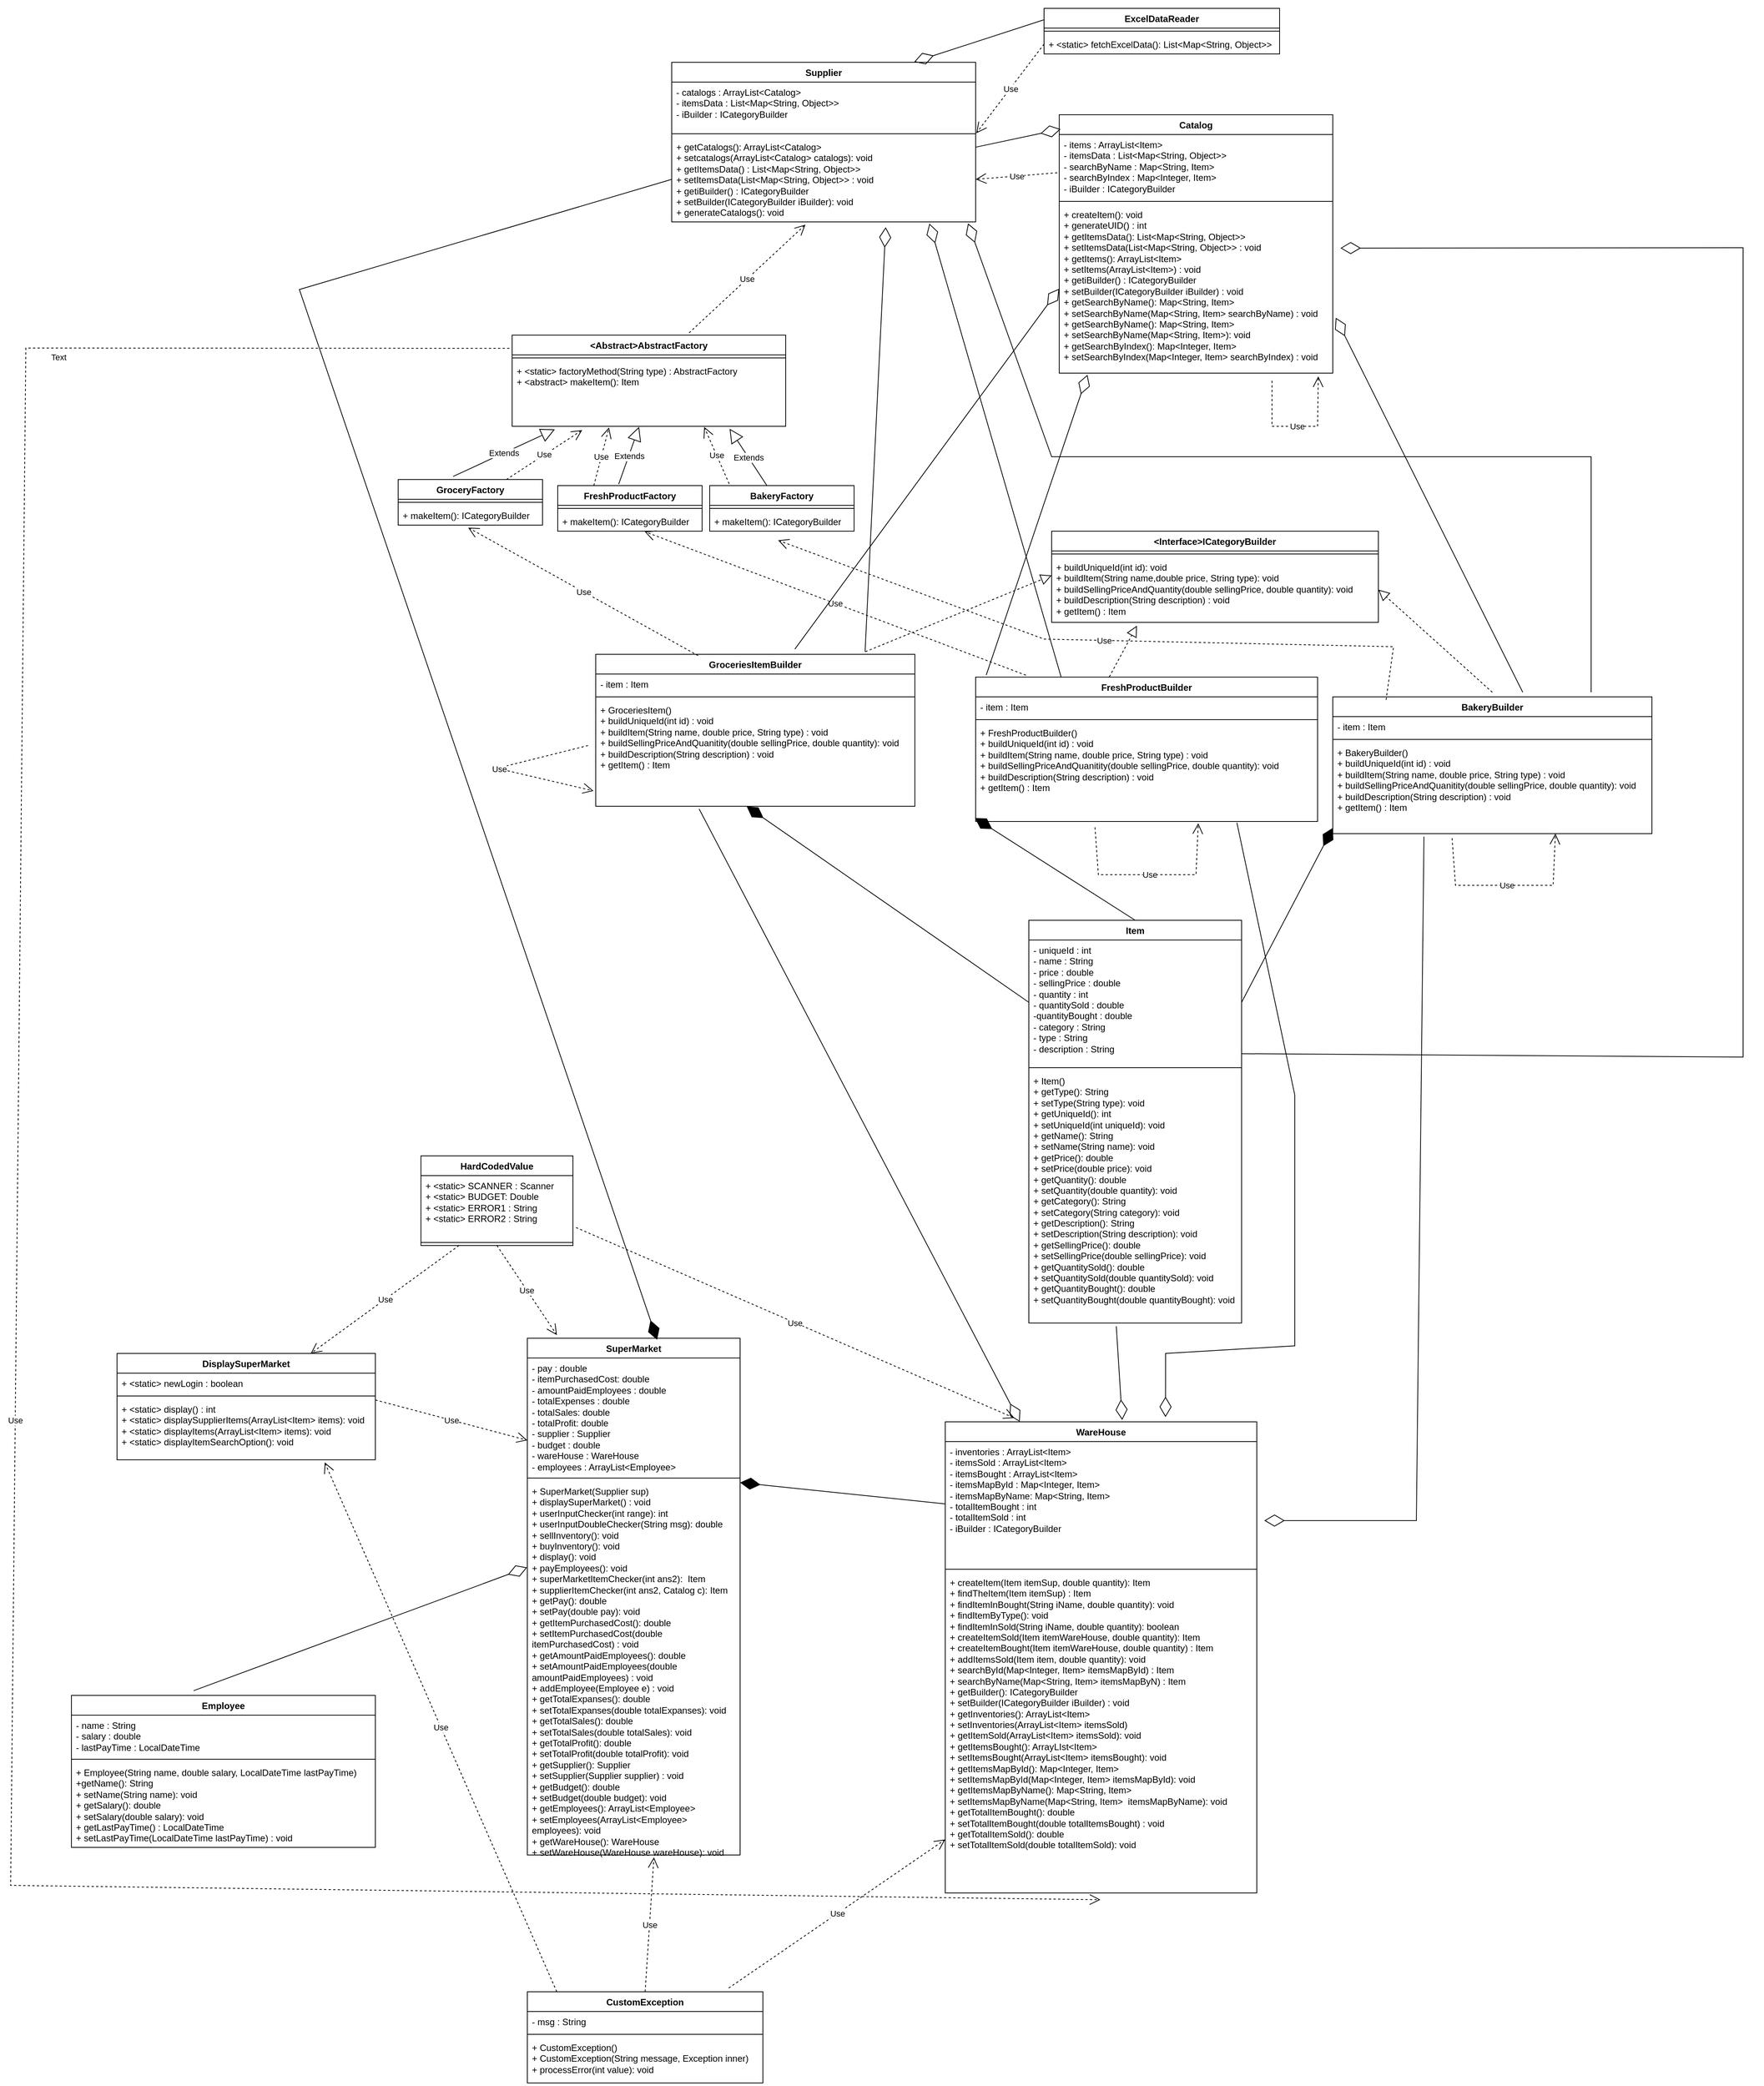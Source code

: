 <mxfile version="22.0.2" type="device">
  <diagram name="Page-1" id="-gRT8WgpqFWuWhDdHIi4">
    <mxGraphModel dx="3440" dy="2615" grid="1" gridSize="10" guides="1" tooltips="1" connect="1" arrows="1" fold="1" page="1" pageScale="1" pageWidth="850" pageHeight="1100" math="0" shadow="0">
      <root>
        <mxCell id="0" />
        <mxCell id="1" parent="0" />
        <mxCell id="uRmsWzJA4yEdJuGVgKY8-1" value="SuperMarket" style="swimlane;fontStyle=1;align=center;verticalAlign=top;childLayout=stackLayout;horizontal=1;startSize=26;horizontalStack=0;resizeParent=1;resizeParentMax=0;resizeLast=0;collapsible=1;marginBottom=0;whiteSpace=wrap;html=1;" parent="1" vertex="1">
          <mxGeometry x="-10" y="1480" width="280" height="680" as="geometry" />
        </mxCell>
        <mxCell id="uRmsWzJA4yEdJuGVgKY8-2" value="- pay : double&lt;br&gt;- itemPurchasedCost: double&lt;br&gt;- amountPaidEmployees : double&lt;br&gt;- totalExpenses : double&lt;br&gt;- totalSales: double&lt;br&gt;- totalProfit: double&lt;br&gt;- supplier : Supplier&lt;br&gt;- budget : double&lt;br&gt;- wareHouse : WareHouse&lt;br&gt;- employees : ArrayList&amp;lt;Employee&amp;gt;" style="text;strokeColor=none;fillColor=none;align=left;verticalAlign=top;spacingLeft=4;spacingRight=4;overflow=hidden;rotatable=0;points=[[0,0.5],[1,0.5]];portConstraint=eastwest;whiteSpace=wrap;html=1;" parent="uRmsWzJA4yEdJuGVgKY8-1" vertex="1">
          <mxGeometry y="26" width="280" height="154" as="geometry" />
        </mxCell>
        <mxCell id="uRmsWzJA4yEdJuGVgKY8-3" value="" style="line;strokeWidth=1;fillColor=none;align=left;verticalAlign=middle;spacingTop=-1;spacingLeft=3;spacingRight=3;rotatable=0;labelPosition=right;points=[];portConstraint=eastwest;strokeColor=inherit;" parent="uRmsWzJA4yEdJuGVgKY8-1" vertex="1">
          <mxGeometry y="180" width="280" height="8" as="geometry" />
        </mxCell>
        <mxCell id="uRmsWzJA4yEdJuGVgKY8-4" value="+ SuperMarket(Supplier sup)&amp;nbsp;&lt;br&gt;+ displaySuperMarket() : void&lt;br&gt;+ userInputChecker(int range): int&lt;br&gt;+ userInputDoubleChecker(String msg): double&lt;br&gt;+ sellInventory(): void&lt;br&gt;+ buyInventory(): void&lt;br&gt;+ display(): void&lt;br&gt;+ payEmployees(): void&lt;br&gt;+ superMarketItemChecker(int ans2):&amp;nbsp; Item&lt;br&gt;+ supplierItemChecker(int ans2, Catalog c): Item&lt;br&gt;+ getPay(): double&lt;br&gt;+ setPay(double pay): void&lt;br&gt;+ getItemPurchasedCost(): double&lt;br&gt;+ setItemPurchasedCost(double itemPurchasedCost) : void&lt;br&gt;+ getAmountPaidEmployees(): double&lt;br&gt;+ setAmountPaidEmployees(double amountPaidEmployees) : void&lt;br&gt;+ addEmployee(Employee e) : void&lt;br&gt;+ getTotalExpanses(): double&lt;br&gt;+ setTotalExpanses(double totalExpanses): void&lt;br&gt;+ getTotalSales(): double&lt;br&gt;+ setTotalSales(double totalSales): void&lt;br&gt;+ getTotalProfit(): double&lt;br&gt;+ setTotalProfit(double totalProfit): void&lt;br&gt;+ getSupplier(): Supplier&lt;br&gt;+ setSupplier(Supplier supplier) : void&lt;br&gt;+ getBudget(): double&lt;br&gt;+ setBudget(double budget): void&lt;br&gt;+ getEmployees(): ArrayList&amp;lt;Employee&amp;gt;&lt;br&gt;+ setEmployees(ArrayList&amp;lt;Employee&amp;gt; employees): void&lt;br&gt;+ getWareHouse(): WareHouse&lt;br&gt;+ setWareHouse(WareHouse wareHouse): void" style="text;strokeColor=none;fillColor=none;align=left;verticalAlign=top;spacingLeft=4;spacingRight=4;overflow=hidden;rotatable=0;points=[[0,0.5],[1,0.5]];portConstraint=eastwest;whiteSpace=wrap;html=1;" parent="uRmsWzJA4yEdJuGVgKY8-1" vertex="1">
          <mxGeometry y="188" width="280" height="492" as="geometry" />
        </mxCell>
        <mxCell id="uRmsWzJA4yEdJuGVgKY8-5" value="Supplier&lt;br&gt;" style="swimlane;fontStyle=1;align=center;verticalAlign=top;childLayout=stackLayout;horizontal=1;startSize=26;horizontalStack=0;resizeParent=1;resizeParentMax=0;resizeLast=0;collapsible=1;marginBottom=0;whiteSpace=wrap;html=1;" parent="1" vertex="1">
          <mxGeometry x="180" y="-199" width="400" height="210" as="geometry" />
        </mxCell>
        <mxCell id="uRmsWzJA4yEdJuGVgKY8-6" value="- catalogs : ArrayList&amp;lt;Catalog&amp;gt;&lt;br&gt;- itemsData : List&amp;lt;Map&amp;lt;String, Object&amp;gt;&amp;gt;&lt;br&gt;- iBuilder : ICategoryBuilder&lt;br&gt;" style="text;strokeColor=none;fillColor=none;align=left;verticalAlign=top;spacingLeft=4;spacingRight=4;overflow=hidden;rotatable=0;points=[[0,0.5],[1,0.5]];portConstraint=eastwest;whiteSpace=wrap;html=1;" parent="uRmsWzJA4yEdJuGVgKY8-5" vertex="1">
          <mxGeometry y="26" width="400" height="64" as="geometry" />
        </mxCell>
        <mxCell id="uRmsWzJA4yEdJuGVgKY8-7" value="" style="line;strokeWidth=1;fillColor=none;align=left;verticalAlign=middle;spacingTop=-1;spacingLeft=3;spacingRight=3;rotatable=0;labelPosition=right;points=[];portConstraint=eastwest;strokeColor=inherit;" parent="uRmsWzJA4yEdJuGVgKY8-5" vertex="1">
          <mxGeometry y="90" width="400" height="8" as="geometry" />
        </mxCell>
        <mxCell id="uRmsWzJA4yEdJuGVgKY8-8" value="+ getCatalogs(): ArrayList&amp;lt;Catalog&amp;gt;&lt;br&gt;+ setcatalogs(ArrayList&amp;lt;Catalog&amp;gt; catalogs): void&lt;br&gt;+ getItemsData() : List&amp;lt;Map&amp;lt;String, Object&amp;gt;&amp;gt;&lt;br&gt;+ setItemsData(List&amp;lt;Map&amp;lt;String, Object&amp;gt;&amp;gt; : void&lt;br&gt;+ getiBuilder() : ICategoryBuilder&lt;br&gt;+ setBuilder(ICategoryBuilder iBuilder): void&lt;br&gt;+ generateCatalogs(): void" style="text;strokeColor=none;fillColor=none;align=left;verticalAlign=top;spacingLeft=4;spacingRight=4;overflow=hidden;rotatable=0;points=[[0,0.5],[1,0.5]];portConstraint=eastwest;whiteSpace=wrap;html=1;" parent="uRmsWzJA4yEdJuGVgKY8-5" vertex="1">
          <mxGeometry y="98" width="400" height="112" as="geometry" />
        </mxCell>
        <mxCell id="uRmsWzJA4yEdJuGVgKY8-9" value="Catalog" style="swimlane;fontStyle=1;align=center;verticalAlign=top;childLayout=stackLayout;horizontal=1;startSize=26;horizontalStack=0;resizeParent=1;resizeParentMax=0;resizeLast=0;collapsible=1;marginBottom=0;whiteSpace=wrap;html=1;" parent="1" vertex="1">
          <mxGeometry x="690" y="-130" width="360" height="340" as="geometry" />
        </mxCell>
        <mxCell id="uRmsWzJA4yEdJuGVgKY8-10" value="- items : ArrayList&amp;lt;Item&amp;gt;&lt;br&gt;- itemsData : List&amp;lt;Map&amp;lt;String, Object&amp;gt;&amp;gt;&lt;br&gt;- searchByName : Map&amp;lt;String, Item&amp;gt;&lt;br&gt;- searchByIndex : Map&amp;lt;Integer, Item&amp;gt;&lt;br&gt;- iBuilder : ICategoryBuilder&lt;br&gt;" style="text;strokeColor=none;fillColor=none;align=left;verticalAlign=top;spacingLeft=4;spacingRight=4;overflow=hidden;rotatable=0;points=[[0,0.5],[1,0.5]];portConstraint=eastwest;whiteSpace=wrap;html=1;" parent="uRmsWzJA4yEdJuGVgKY8-9" vertex="1">
          <mxGeometry y="26" width="360" height="84" as="geometry" />
        </mxCell>
        <mxCell id="uRmsWzJA4yEdJuGVgKY8-11" value="" style="line;strokeWidth=1;fillColor=none;align=left;verticalAlign=middle;spacingTop=-1;spacingLeft=3;spacingRight=3;rotatable=0;labelPosition=right;points=[];portConstraint=eastwest;strokeColor=inherit;" parent="uRmsWzJA4yEdJuGVgKY8-9" vertex="1">
          <mxGeometry y="110" width="360" height="8" as="geometry" />
        </mxCell>
        <mxCell id="uRmsWzJA4yEdJuGVgKY8-12" value="+ createItem(): void&lt;br&gt;+ generateUID() : int&lt;br&gt;+ getItemsData(): List&amp;lt;Map&amp;lt;String, Object&amp;gt;&amp;gt;&lt;br&gt;+ setItemsData(List&amp;lt;Map&amp;lt;String, Object&amp;gt;&amp;gt; : void&lt;br&gt;+ getItems(): ArrayList&amp;lt;Item&amp;gt;&lt;br&gt;+ setItems(ArrayList&amp;lt;Item&amp;gt;) : void&lt;br&gt;+ getiBuilder() : ICategoryBuilder&lt;br&gt;+ setBuilder(ICategoryBuilder iBuilder) : void&lt;br&gt;+ getSearchByName(): Map&amp;lt;String, Item&amp;gt;&lt;br&gt;+ setSearchByName(Map&amp;lt;String, Item&amp;gt; searchByName) : void&lt;br&gt;+ getSearchByName(): Map&amp;lt;String, Item&amp;gt;&lt;br&gt;+ setSearchByName(Map&amp;lt;String, Item&amp;gt;): void&lt;br&gt;+ getSearchByIndex(): Map&amp;lt;Integer, Item&amp;gt;&lt;br&gt;+ setSearchByIndex(Map&amp;lt;Integer, Item&amp;gt; searchByIndex) : void" style="text;strokeColor=none;fillColor=none;align=left;verticalAlign=top;spacingLeft=4;spacingRight=4;overflow=hidden;rotatable=0;points=[[0,0.5],[1,0.5]];portConstraint=eastwest;whiteSpace=wrap;html=1;" parent="uRmsWzJA4yEdJuGVgKY8-9" vertex="1">
          <mxGeometry y="118" width="360" height="222" as="geometry" />
        </mxCell>
        <mxCell id="uRmsWzJA4yEdJuGVgKY8-13" value="Item" style="swimlane;fontStyle=1;align=center;verticalAlign=top;childLayout=stackLayout;horizontal=1;startSize=26;horizontalStack=0;resizeParent=1;resizeParentMax=0;resizeLast=0;collapsible=1;marginBottom=0;whiteSpace=wrap;html=1;" parent="1" vertex="1">
          <mxGeometry x="650" y="930" width="280" height="530" as="geometry" />
        </mxCell>
        <mxCell id="uRmsWzJA4yEdJuGVgKY8-14" value="- uniqueId : int&lt;br&gt;- name : String&lt;br&gt;- price : double&lt;br&gt;- sellingPrice : double&lt;br&gt;- quantity : int&lt;br&gt;- quantitySold : double&lt;br&gt;-quantityBought : double&lt;br&gt;- category : String&lt;br&gt;- type : String&amp;nbsp;&lt;br&gt;- description : String" style="text;strokeColor=none;fillColor=none;align=left;verticalAlign=top;spacingLeft=4;spacingRight=4;overflow=hidden;rotatable=0;points=[[0,0.5],[1,0.5]];portConstraint=eastwest;whiteSpace=wrap;html=1;" parent="uRmsWzJA4yEdJuGVgKY8-13" vertex="1">
          <mxGeometry y="26" width="280" height="164" as="geometry" />
        </mxCell>
        <mxCell id="uRmsWzJA4yEdJuGVgKY8-15" value="" style="line;strokeWidth=1;fillColor=none;align=left;verticalAlign=middle;spacingTop=-1;spacingLeft=3;spacingRight=3;rotatable=0;labelPosition=right;points=[];portConstraint=eastwest;strokeColor=inherit;" parent="uRmsWzJA4yEdJuGVgKY8-13" vertex="1">
          <mxGeometry y="190" width="280" height="8" as="geometry" />
        </mxCell>
        <mxCell id="uRmsWzJA4yEdJuGVgKY8-16" value="+ Item()&lt;br&gt;+ getType(): String&lt;br&gt;+ setType(String type): void&lt;br&gt;+ getUniqueId(): int&lt;br&gt;+ setUniqueId(int uniqueId): void&lt;br&gt;+ getName(): String&lt;br&gt;+ setName(String name): void&lt;br&gt;+ getPrice(): double&lt;br&gt;+ setPrice(double price): void&lt;br&gt;+ getQuantity(): double&lt;br&gt;+ setQuantity(double quantity): void&lt;br&gt;+ getCategory(): String&lt;br&gt;+ setCategory(String category): void&lt;br&gt;+ getDescription(): String&lt;br&gt;+ setDescription(String description): void&lt;br&gt;+ getSellingPrice(): double&lt;br&gt;+ setSellingPrice(double sellingPrice): void&lt;br&gt;+ getQuantitySold(): double&lt;br&gt;+ setQuantitySold(double quantitySold): void&lt;br&gt;+ getQuantityBought(): double&lt;br&gt;+ setQuantityBought(double quantityBought): void&lt;br&gt;" style="text;strokeColor=none;fillColor=none;align=left;verticalAlign=top;spacingLeft=4;spacingRight=4;overflow=hidden;rotatable=0;points=[[0,0.5],[1,0.5]];portConstraint=eastwest;whiteSpace=wrap;html=1;" parent="uRmsWzJA4yEdJuGVgKY8-13" vertex="1">
          <mxGeometry y="198" width="280" height="332" as="geometry" />
        </mxCell>
        <mxCell id="uRmsWzJA4yEdJuGVgKY8-17" value="Employee" style="swimlane;fontStyle=1;align=center;verticalAlign=top;childLayout=stackLayout;horizontal=1;startSize=26;horizontalStack=0;resizeParent=1;resizeParentMax=0;resizeLast=0;collapsible=1;marginBottom=0;whiteSpace=wrap;html=1;" parent="1" vertex="1">
          <mxGeometry x="-610" y="1950" width="400" height="200" as="geometry" />
        </mxCell>
        <mxCell id="uRmsWzJA4yEdJuGVgKY8-18" value="- name : String&lt;br&gt;- salary : double&lt;br&gt;- lastPayTime : LocalDateTime" style="text;strokeColor=none;fillColor=none;align=left;verticalAlign=top;spacingLeft=4;spacingRight=4;overflow=hidden;rotatable=0;points=[[0,0.5],[1,0.5]];portConstraint=eastwest;whiteSpace=wrap;html=1;" parent="uRmsWzJA4yEdJuGVgKY8-17" vertex="1">
          <mxGeometry y="26" width="400" height="54" as="geometry" />
        </mxCell>
        <mxCell id="uRmsWzJA4yEdJuGVgKY8-19" value="" style="line;strokeWidth=1;fillColor=none;align=left;verticalAlign=middle;spacingTop=-1;spacingLeft=3;spacingRight=3;rotatable=0;labelPosition=right;points=[];portConstraint=eastwest;strokeColor=inherit;" parent="uRmsWzJA4yEdJuGVgKY8-17" vertex="1">
          <mxGeometry y="80" width="400" height="8" as="geometry" />
        </mxCell>
        <mxCell id="uRmsWzJA4yEdJuGVgKY8-20" value="+ Employee(String name, double salary, LocalDateTime lastPayTime)&lt;br&gt;+getName(): String&lt;br&gt;+ setName(String name): void&lt;br&gt;+ getSalary(): double&lt;br&gt;+ setSalary(double salary): void&lt;br&gt;+ getLastPayTime() : LocalDateTime&lt;br&gt;+ setLastPayTime(LocalDateTime lastPayTime) : void" style="text;strokeColor=none;fillColor=none;align=left;verticalAlign=top;spacingLeft=4;spacingRight=4;overflow=hidden;rotatable=0;points=[[0,0.5],[1,0.5]];portConstraint=eastwest;whiteSpace=wrap;html=1;" parent="uRmsWzJA4yEdJuGVgKY8-17" vertex="1">
          <mxGeometry y="88" width="400" height="112" as="geometry" />
        </mxCell>
        <mxCell id="uRmsWzJA4yEdJuGVgKY8-21" value="GroceriesItemBuilder" style="swimlane;fontStyle=1;align=center;verticalAlign=top;childLayout=stackLayout;horizontal=1;startSize=26;horizontalStack=0;resizeParent=1;resizeParentMax=0;resizeLast=0;collapsible=1;marginBottom=0;whiteSpace=wrap;html=1;" parent="1" vertex="1">
          <mxGeometry x="80" y="580" width="420" height="200" as="geometry" />
        </mxCell>
        <mxCell id="uRmsWzJA4yEdJuGVgKY8-22" value="- item : Item&amp;nbsp;" style="text;strokeColor=none;fillColor=none;align=left;verticalAlign=top;spacingLeft=4;spacingRight=4;overflow=hidden;rotatable=0;points=[[0,0.5],[1,0.5]];portConstraint=eastwest;whiteSpace=wrap;html=1;" parent="uRmsWzJA4yEdJuGVgKY8-21" vertex="1">
          <mxGeometry y="26" width="420" height="26" as="geometry" />
        </mxCell>
        <mxCell id="uRmsWzJA4yEdJuGVgKY8-23" value="" style="line;strokeWidth=1;fillColor=none;align=left;verticalAlign=middle;spacingTop=-1;spacingLeft=3;spacingRight=3;rotatable=0;labelPosition=right;points=[];portConstraint=eastwest;strokeColor=inherit;" parent="uRmsWzJA4yEdJuGVgKY8-21" vertex="1">
          <mxGeometry y="52" width="420" height="8" as="geometry" />
        </mxCell>
        <mxCell id="uRmsWzJA4yEdJuGVgKY8-24" value="+ GroceriesItem()&lt;br&gt;+ buildUniqueId(int id) : void&lt;br&gt;+ buildItem(String name, double price, String type) : void&lt;br&gt;+ buildSellingPriceAndQuanitity(double sellingPrice, double quantity): void&amp;nbsp;&lt;br&gt;+ buildDescription(String description) : void&amp;nbsp;&lt;br&gt;+ getItem() : Item" style="text;strokeColor=none;fillColor=none;align=left;verticalAlign=top;spacingLeft=4;spacingRight=4;overflow=hidden;rotatable=0;points=[[0,0.5],[1,0.5]];portConstraint=eastwest;whiteSpace=wrap;html=1;" parent="uRmsWzJA4yEdJuGVgKY8-21" vertex="1">
          <mxGeometry y="60" width="420" height="140" as="geometry" />
        </mxCell>
        <mxCell id="85RC_wdLtWn3Aw9CWSI2-29" value="Use" style="endArrow=open;endSize=12;dashed=1;html=1;rounded=0;exitX=-0.024;exitY=0.429;exitDx=0;exitDy=0;exitPerimeter=0;entryX=-0.007;entryY=0.855;entryDx=0;entryDy=0;entryPerimeter=0;" parent="uRmsWzJA4yEdJuGVgKY8-21" source="uRmsWzJA4yEdJuGVgKY8-24" target="uRmsWzJA4yEdJuGVgKY8-24" edge="1">
          <mxGeometry width="160" relative="1" as="geometry">
            <mxPoint x="-60" y="240" as="sourcePoint" />
            <mxPoint x="100" y="240" as="targetPoint" />
            <Array as="points">
              <mxPoint x="-130" y="150" />
            </Array>
          </mxGeometry>
        </mxCell>
        <mxCell id="uRmsWzJA4yEdJuGVgKY8-34" value="FreshProductBuilder" style="swimlane;fontStyle=1;align=center;verticalAlign=top;childLayout=stackLayout;horizontal=1;startSize=26;horizontalStack=0;resizeParent=1;resizeParentMax=0;resizeLast=0;collapsible=1;marginBottom=0;whiteSpace=wrap;html=1;" parent="1" vertex="1">
          <mxGeometry x="580" y="610" width="450" height="190" as="geometry" />
        </mxCell>
        <mxCell id="uRmsWzJA4yEdJuGVgKY8-35" value="- item : Item&amp;nbsp;" style="text;strokeColor=none;fillColor=none;align=left;verticalAlign=top;spacingLeft=4;spacingRight=4;overflow=hidden;rotatable=0;points=[[0,0.5],[1,0.5]];portConstraint=eastwest;whiteSpace=wrap;html=1;" parent="uRmsWzJA4yEdJuGVgKY8-34" vertex="1">
          <mxGeometry y="26" width="450" height="26" as="geometry" />
        </mxCell>
        <mxCell id="uRmsWzJA4yEdJuGVgKY8-36" value="" style="line;strokeWidth=1;fillColor=none;align=left;verticalAlign=middle;spacingTop=-1;spacingLeft=3;spacingRight=3;rotatable=0;labelPosition=right;points=[];portConstraint=eastwest;strokeColor=inherit;" parent="uRmsWzJA4yEdJuGVgKY8-34" vertex="1">
          <mxGeometry y="52" width="450" height="8" as="geometry" />
        </mxCell>
        <mxCell id="uRmsWzJA4yEdJuGVgKY8-37" value="+ FreshProductBuilder()&lt;br&gt;+ buildUniqueId(int id) : void&lt;br style=&quot;border-color: var(--border-color);&quot;&gt;+ buildItem(String name, double price, String type) : void&lt;br style=&quot;border-color: var(--border-color);&quot;&gt;+ buildSellingPriceAndQuanitity(double sellingPrice, double quantity): void&amp;nbsp;&lt;br style=&quot;border-color: var(--border-color);&quot;&gt;+ buildDescription(String description) : void&amp;nbsp;&lt;br style=&quot;border-color: var(--border-color);&quot;&gt;+ getItem() : Item" style="text;strokeColor=none;fillColor=none;align=left;verticalAlign=top;spacingLeft=4;spacingRight=4;overflow=hidden;rotatable=0;points=[[0,0.5],[1,0.5]];portConstraint=eastwest;whiteSpace=wrap;html=1;" parent="uRmsWzJA4yEdJuGVgKY8-34" vertex="1">
          <mxGeometry y="60" width="450" height="130" as="geometry" />
        </mxCell>
        <mxCell id="85RC_wdLtWn3Aw9CWSI2-30" value="Use" style="endArrow=open;endSize=12;dashed=1;html=1;rounded=0;exitX=0.349;exitY=1.059;exitDx=0;exitDy=0;exitPerimeter=0;entryX=0.651;entryY=1.018;entryDx=0;entryDy=0;entryPerimeter=0;" parent="uRmsWzJA4yEdJuGVgKY8-34" source="uRmsWzJA4yEdJuGVgKY8-37" target="uRmsWzJA4yEdJuGVgKY8-37" edge="1">
          <mxGeometry width="160" relative="1" as="geometry">
            <mxPoint x="281.5" y="230" as="sourcePoint" />
            <mxPoint x="288.5" y="290" as="targetPoint" />
            <Array as="points">
              <mxPoint x="161.5" y="260" />
              <mxPoint x="290" y="260" />
            </Array>
          </mxGeometry>
        </mxCell>
        <mxCell id="uRmsWzJA4yEdJuGVgKY8-46" value="BakeryBuilder" style="swimlane;fontStyle=1;align=center;verticalAlign=top;childLayout=stackLayout;horizontal=1;startSize=26;horizontalStack=0;resizeParent=1;resizeParentMax=0;resizeLast=0;collapsible=1;marginBottom=0;whiteSpace=wrap;html=1;" parent="1" vertex="1">
          <mxGeometry x="1050" y="636" width="420" height="180" as="geometry" />
        </mxCell>
        <mxCell id="uRmsWzJA4yEdJuGVgKY8-47" value="- item : Item&amp;nbsp;" style="text;strokeColor=none;fillColor=none;align=left;verticalAlign=top;spacingLeft=4;spacingRight=4;overflow=hidden;rotatable=0;points=[[0,0.5],[1,0.5]];portConstraint=eastwest;whiteSpace=wrap;html=1;" parent="uRmsWzJA4yEdJuGVgKY8-46" vertex="1">
          <mxGeometry y="26" width="420" height="26" as="geometry" />
        </mxCell>
        <mxCell id="uRmsWzJA4yEdJuGVgKY8-48" value="" style="line;strokeWidth=1;fillColor=none;align=left;verticalAlign=middle;spacingTop=-1;spacingLeft=3;spacingRight=3;rotatable=0;labelPosition=right;points=[];portConstraint=eastwest;strokeColor=inherit;" parent="uRmsWzJA4yEdJuGVgKY8-46" vertex="1">
          <mxGeometry y="52" width="420" height="8" as="geometry" />
        </mxCell>
        <mxCell id="uRmsWzJA4yEdJuGVgKY8-49" value="+ BakeryBuilder()&lt;br&gt;+ buildUniqueId(int id) : void&lt;br style=&quot;border-color: var(--border-color);&quot;&gt;+ buildItem(String name, double price, String type) : void&lt;br style=&quot;border-color: var(--border-color);&quot;&gt;+ buildSellingPriceAndQuanitity(double sellingPrice, double quantity): void&amp;nbsp;&lt;br style=&quot;border-color: var(--border-color);&quot;&gt;+ buildDescription(String description) : void&amp;nbsp;&lt;br style=&quot;border-color: var(--border-color);&quot;&gt;+ getItem() : Item" style="text;strokeColor=none;fillColor=none;align=left;verticalAlign=top;spacingLeft=4;spacingRight=4;overflow=hidden;rotatable=0;points=[[0,0.5],[1,0.5]];portConstraint=eastwest;whiteSpace=wrap;html=1;" parent="uRmsWzJA4yEdJuGVgKY8-46" vertex="1">
          <mxGeometry y="60" width="420" height="120" as="geometry" />
        </mxCell>
        <mxCell id="uRmsWzJA4yEdJuGVgKY8-50" value="" style="endArrow=diamondThin;endFill=1;endSize=24;html=1;rounded=0;entryX=0.473;entryY=1.001;entryDx=0;entryDy=0;exitX=0;exitY=0.5;exitDx=0;exitDy=0;entryPerimeter=0;" parent="1" source="uRmsWzJA4yEdJuGVgKY8-14" target="uRmsWzJA4yEdJuGVgKY8-24" edge="1">
          <mxGeometry width="160" relative="1" as="geometry">
            <mxPoint x="30" y="710" as="sourcePoint" />
            <mxPoint x="190" y="710" as="targetPoint" />
          </mxGeometry>
        </mxCell>
        <mxCell id="uRmsWzJA4yEdJuGVgKY8-51" value="" style="endArrow=diamondThin;endFill=1;endSize=24;html=1;rounded=0;entryX=-0.002;entryY=0.965;entryDx=0;entryDy=0;exitX=0.5;exitY=0;exitDx=0;exitDy=0;entryPerimeter=0;" parent="1" source="uRmsWzJA4yEdJuGVgKY8-13" target="uRmsWzJA4yEdJuGVgKY8-37" edge="1">
          <mxGeometry width="160" relative="1" as="geometry">
            <mxPoint x="40" y="720" as="sourcePoint" />
            <mxPoint x="130" y="690" as="targetPoint" />
          </mxGeometry>
        </mxCell>
        <mxCell id="uRmsWzJA4yEdJuGVgKY8-54" value="" style="endArrow=diamondThin;endFill=1;endSize=24;html=1;rounded=0;entryX=0;entryY=0.938;entryDx=0;entryDy=0;exitX=1;exitY=0.5;exitDx=0;exitDy=0;entryPerimeter=0;" parent="1" source="uRmsWzJA4yEdJuGVgKY8-14" target="uRmsWzJA4yEdJuGVgKY8-49" edge="1">
          <mxGeometry width="160" relative="1" as="geometry">
            <mxPoint x="40" y="772" as="sourcePoint" />
            <mxPoint x="681" y="826" as="targetPoint" />
          </mxGeometry>
        </mxCell>
        <mxCell id="uRmsWzJA4yEdJuGVgKY8-59" value="&amp;lt;Interface&amp;gt;ICategoryBuilder" style="swimlane;fontStyle=1;align=center;verticalAlign=top;childLayout=stackLayout;horizontal=1;startSize=26;horizontalStack=0;resizeParent=1;resizeParentMax=0;resizeLast=0;collapsible=1;marginBottom=0;whiteSpace=wrap;html=1;" parent="1" vertex="1">
          <mxGeometry x="680" y="418" width="430" height="120" as="geometry" />
        </mxCell>
        <mxCell id="uRmsWzJA4yEdJuGVgKY8-61" value="" style="line;strokeWidth=1;fillColor=none;align=left;verticalAlign=middle;spacingTop=-1;spacingLeft=3;spacingRight=3;rotatable=0;labelPosition=right;points=[];portConstraint=eastwest;strokeColor=inherit;" parent="uRmsWzJA4yEdJuGVgKY8-59" vertex="1">
          <mxGeometry y="26" width="430" height="8" as="geometry" />
        </mxCell>
        <mxCell id="uRmsWzJA4yEdJuGVgKY8-62" value="+ buildUniqueId(int id): void&lt;br&gt;+ buildItem(String name,double price, String type): void&lt;br&gt;+ buildSellingPriceAndQuantity(double sellingPrice, double quantity): void&lt;br&gt;+ buildDescription(String description) : void&lt;br&gt;+ getItem() : Item" style="text;strokeColor=none;fillColor=none;align=left;verticalAlign=top;spacingLeft=4;spacingRight=4;overflow=hidden;rotatable=0;points=[[0,0.5],[1,0.5]];portConstraint=eastwest;whiteSpace=wrap;html=1;" parent="uRmsWzJA4yEdJuGVgKY8-59" vertex="1">
          <mxGeometry y="34" width="430" height="86" as="geometry" />
        </mxCell>
        <mxCell id="uRmsWzJA4yEdJuGVgKY8-63" value="" style="endArrow=block;dashed=1;endFill=0;endSize=12;html=1;rounded=0;entryX=0;entryY=0.282;entryDx=0;entryDy=0;entryPerimeter=0;exitX=0.845;exitY=-0.017;exitDx=0;exitDy=0;exitPerimeter=0;" parent="1" source="uRmsWzJA4yEdJuGVgKY8-21" target="uRmsWzJA4yEdJuGVgKY8-62" edge="1">
          <mxGeometry width="160" relative="1" as="geometry">
            <mxPoint x="594.52" y="480" as="sourcePoint" />
            <mxPoint x="370" y="565" as="targetPoint" />
          </mxGeometry>
        </mxCell>
        <mxCell id="uRmsWzJA4yEdJuGVgKY8-64" value="" style="endArrow=block;dashed=1;endFill=0;endSize=12;html=1;rounded=0;entryX=0.261;entryY=1.051;entryDx=0;entryDy=0;entryPerimeter=0;exitX=0.391;exitY=-0.002;exitDx=0;exitDy=0;exitPerimeter=0;" parent="1" source="uRmsWzJA4yEdJuGVgKY8-34" target="uRmsWzJA4yEdJuGVgKY8-62" edge="1">
          <mxGeometry width="160" relative="1" as="geometry">
            <mxPoint x="768.207" y="527.33" as="sourcePoint" />
            <mxPoint x="630.0" y="598.0" as="targetPoint" />
          </mxGeometry>
        </mxCell>
        <mxCell id="uRmsWzJA4yEdJuGVgKY8-67" value="" style="endArrow=block;dashed=1;endFill=0;endSize=12;html=1;rounded=0;entryX=1;entryY=0.5;entryDx=0;entryDy=0;" parent="1" target="uRmsWzJA4yEdJuGVgKY8-62" edge="1">
          <mxGeometry width="160" relative="1" as="geometry">
            <mxPoint x="1260" y="630" as="sourcePoint" />
            <mxPoint x="1240" y="480" as="targetPoint" />
          </mxGeometry>
        </mxCell>
        <mxCell id="HKDz9kF8rqwINaVkEVnV-1" value="WareHouse" style="swimlane;fontStyle=1;align=center;verticalAlign=top;childLayout=stackLayout;horizontal=1;startSize=26;horizontalStack=0;resizeParent=1;resizeParentMax=0;resizeLast=0;collapsible=1;marginBottom=0;whiteSpace=wrap;html=1;" parent="1" vertex="1">
          <mxGeometry x="540" y="1590" width="410" height="620" as="geometry" />
        </mxCell>
        <mxCell id="HKDz9kF8rqwINaVkEVnV-2" value="- inventories : ArrayList&amp;lt;Item&amp;gt;&lt;br&gt;- itemsSold : ArrayList&amp;lt;Item&amp;gt;&lt;br&gt;- itemsBought : ArrayList&amp;lt;Item&amp;gt;&lt;br&gt;- itemsMapById : Map&amp;lt;Integer, Item&amp;gt;&lt;br&gt;- itemsMapByName: Map&amp;lt;String, Item&amp;gt;&lt;br&gt;- totalItemBought : int&lt;br&gt;- totalItemSold : int&lt;br&gt;- iBuilder : ICategoryBuilder&lt;br&gt;" style="text;strokeColor=none;fillColor=none;align=left;verticalAlign=top;spacingLeft=4;spacingRight=4;overflow=hidden;rotatable=0;points=[[0,0.5],[1,0.5]];portConstraint=eastwest;whiteSpace=wrap;html=1;" parent="HKDz9kF8rqwINaVkEVnV-1" vertex="1">
          <mxGeometry y="26" width="410" height="164" as="geometry" />
        </mxCell>
        <mxCell id="HKDz9kF8rqwINaVkEVnV-3" value="" style="line;strokeWidth=1;fillColor=none;align=left;verticalAlign=middle;spacingTop=-1;spacingLeft=3;spacingRight=3;rotatable=0;labelPosition=right;points=[];portConstraint=eastwest;strokeColor=inherit;" parent="HKDz9kF8rqwINaVkEVnV-1" vertex="1">
          <mxGeometry y="190" width="410" height="8" as="geometry" />
        </mxCell>
        <mxCell id="HKDz9kF8rqwINaVkEVnV-4" value="+ createItem(Item itemSup, double quantity): Item&lt;br&gt;+ findTheItem(Item itemSup) : Item&lt;br&gt;+ findItemInBought(String iName, double quantity): void&lt;br&gt;+ findItemByType(): void&lt;br&gt;+ findItemInSold(String iName, double quantity): boolean&lt;br&gt;+ createItemSold(Item itemWareHouse, double quantity): Item&lt;br&gt;+ createItemBought(Item itemWareHouse, double quantity) : Item&lt;br&gt;+ addItemsSold(Item item, double quantity): void&lt;br&gt;+ searchById(Map&amp;lt;Integer, Item&amp;gt; itemsMapById) : Item&lt;br&gt;+ searchByName(Map&amp;lt;String, Item&amp;gt; itemsMapByN) : Item&lt;br&gt;+ getBuilder(): ICategoryBuilder&lt;br&gt;+ setBuilder(ICategoryBuilder iBuilder) : void&lt;br&gt;+ getInventories(): ArrayList&amp;lt;Item&amp;gt;&lt;br&gt;+ setInventories(ArrayList&amp;lt;Item&amp;gt; itemsSold)&amp;nbsp;&amp;nbsp;&lt;br&gt;+ getItemSold(ArrayList&amp;lt;Item&amp;gt; itemsSold): void&lt;br&gt;+ getItemsBought(): ArrayLIst&amp;lt;Item&amp;gt;&lt;br&gt;+ setItemsBought(ArrayList&amp;lt;Item&amp;gt; itemsBought): void&lt;br&gt;+ getItemsMapById(): Map&amp;lt;Integer, Item&amp;gt;&lt;br&gt;+ setItemsMapById(Map&amp;lt;Integer, Item&amp;gt; itemsMapById): void&lt;br&gt;+ getItemsMapByName(): Map&amp;lt;String, Item&amp;gt;&lt;br&gt;+ setItemsMapByName(Map&amp;lt;String, Item&amp;gt;&amp;nbsp; itemsMapByName): void&lt;br&gt;+ getTotalItemBought(): double&lt;br&gt;+ setTotalItemBought(double totalItemsBought) : void&lt;br&gt;+ getTotalItemSold(): double&lt;br&gt;+ setTotalItemSold(double totalItemSold): void" style="text;strokeColor=none;fillColor=none;align=left;verticalAlign=top;spacingLeft=4;spacingRight=4;overflow=hidden;rotatable=0;points=[[0,0.5],[1,0.5]];portConstraint=eastwest;whiteSpace=wrap;html=1;" parent="HKDz9kF8rqwINaVkEVnV-1" vertex="1">
          <mxGeometry y="198" width="410" height="422" as="geometry" />
        </mxCell>
        <mxCell id="jEMWSXEzqxfwi4LhEQWY-1" value="&amp;lt;Abstract&amp;gt;AbstractFactory&lt;br&gt;" style="swimlane;fontStyle=1;align=center;verticalAlign=top;childLayout=stackLayout;horizontal=1;startSize=26;horizontalStack=0;resizeParent=1;resizeParentMax=0;resizeLast=0;collapsible=1;marginBottom=0;whiteSpace=wrap;html=1;" parent="1" vertex="1">
          <mxGeometry x="-30" y="160" width="360" height="120" as="geometry" />
        </mxCell>
        <mxCell id="jEMWSXEzqxfwi4LhEQWY-3" value="" style="line;strokeWidth=1;fillColor=none;align=left;verticalAlign=middle;spacingTop=-1;spacingLeft=3;spacingRight=3;rotatable=0;labelPosition=right;points=[];portConstraint=eastwest;strokeColor=inherit;" parent="jEMWSXEzqxfwi4LhEQWY-1" vertex="1">
          <mxGeometry y="26" width="360" height="8" as="geometry" />
        </mxCell>
        <mxCell id="jEMWSXEzqxfwi4LhEQWY-4" value="+ &amp;lt;static&amp;gt; factoryMethod(String type) : AbstractFactory&lt;br&gt;+ &amp;lt;abstract&amp;gt; makeItem(): Item" style="text;strokeColor=none;fillColor=none;align=left;verticalAlign=top;spacingLeft=4;spacingRight=4;overflow=hidden;rotatable=0;points=[[0,0.5],[1,0.5]];portConstraint=eastwest;whiteSpace=wrap;html=1;" parent="jEMWSXEzqxfwi4LhEQWY-1" vertex="1">
          <mxGeometry y="34" width="360" height="86" as="geometry" />
        </mxCell>
        <mxCell id="jEMWSXEzqxfwi4LhEQWY-5" value="GroceryFactory" style="swimlane;fontStyle=1;align=center;verticalAlign=top;childLayout=stackLayout;horizontal=1;startSize=26;horizontalStack=0;resizeParent=1;resizeParentMax=0;resizeLast=0;collapsible=1;marginBottom=0;whiteSpace=wrap;html=1;" parent="1" vertex="1">
          <mxGeometry x="-180" y="350" width="190" height="60" as="geometry" />
        </mxCell>
        <mxCell id="jEMWSXEzqxfwi4LhEQWY-7" value="" style="line;strokeWidth=1;fillColor=none;align=left;verticalAlign=middle;spacingTop=-1;spacingLeft=3;spacingRight=3;rotatable=0;labelPosition=right;points=[];portConstraint=eastwest;strokeColor=inherit;" parent="jEMWSXEzqxfwi4LhEQWY-5" vertex="1">
          <mxGeometry y="26" width="190" height="8" as="geometry" />
        </mxCell>
        <mxCell id="jEMWSXEzqxfwi4LhEQWY-8" value="+ makeItem(): ICategoryBuilder" style="text;strokeColor=none;fillColor=none;align=left;verticalAlign=top;spacingLeft=4;spacingRight=4;overflow=hidden;rotatable=0;points=[[0,0.5],[1,0.5]];portConstraint=eastwest;whiteSpace=wrap;html=1;" parent="jEMWSXEzqxfwi4LhEQWY-5" vertex="1">
          <mxGeometry y="34" width="190" height="26" as="geometry" />
        </mxCell>
        <mxCell id="jEMWSXEzqxfwi4LhEQWY-9" value="Extends" style="endArrow=block;endSize=16;endFill=0;html=1;rounded=0;exitX=0.381;exitY=-0.067;exitDx=0;exitDy=0;exitPerimeter=0;entryX=0.156;entryY=1.047;entryDx=0;entryDy=0;entryPerimeter=0;" parent="1" source="jEMWSXEzqxfwi4LhEQWY-5" target="jEMWSXEzqxfwi4LhEQWY-4" edge="1">
          <mxGeometry width="160" relative="1" as="geometry">
            <mxPoint x="-650" y="870" as="sourcePoint" />
            <mxPoint x="-490" y="870" as="targetPoint" />
          </mxGeometry>
        </mxCell>
        <mxCell id="gSRsSg4G2uwVW1WK-vN--1" value="FreshProductFactory" style="swimlane;fontStyle=1;align=center;verticalAlign=top;childLayout=stackLayout;horizontal=1;startSize=26;horizontalStack=0;resizeParent=1;resizeParentMax=0;resizeLast=0;collapsible=1;marginBottom=0;whiteSpace=wrap;html=1;" parent="1" vertex="1">
          <mxGeometry x="30" y="358" width="190" height="60" as="geometry" />
        </mxCell>
        <mxCell id="gSRsSg4G2uwVW1WK-vN--2" value="" style="line;strokeWidth=1;fillColor=none;align=left;verticalAlign=middle;spacingTop=-1;spacingLeft=3;spacingRight=3;rotatable=0;labelPosition=right;points=[];portConstraint=eastwest;strokeColor=inherit;" parent="gSRsSg4G2uwVW1WK-vN--1" vertex="1">
          <mxGeometry y="26" width="190" height="8" as="geometry" />
        </mxCell>
        <mxCell id="gSRsSg4G2uwVW1WK-vN--3" value="+ makeItem(): ICategoryBuilder" style="text;strokeColor=none;fillColor=none;align=left;verticalAlign=top;spacingLeft=4;spacingRight=4;overflow=hidden;rotatable=0;points=[[0,0.5],[1,0.5]];portConstraint=eastwest;whiteSpace=wrap;html=1;" parent="gSRsSg4G2uwVW1WK-vN--1" vertex="1">
          <mxGeometry y="34" width="190" height="26" as="geometry" />
        </mxCell>
        <mxCell id="gSRsSg4G2uwVW1WK-vN--4" value="BakeryFactory" style="swimlane;fontStyle=1;align=center;verticalAlign=top;childLayout=stackLayout;horizontal=1;startSize=26;horizontalStack=0;resizeParent=1;resizeParentMax=0;resizeLast=0;collapsible=1;marginBottom=0;whiteSpace=wrap;html=1;" parent="1" vertex="1">
          <mxGeometry x="230" y="358" width="190" height="60" as="geometry" />
        </mxCell>
        <mxCell id="gSRsSg4G2uwVW1WK-vN--5" value="" style="line;strokeWidth=1;fillColor=none;align=left;verticalAlign=middle;spacingTop=-1;spacingLeft=3;spacingRight=3;rotatable=0;labelPosition=right;points=[];portConstraint=eastwest;strokeColor=inherit;" parent="gSRsSg4G2uwVW1WK-vN--4" vertex="1">
          <mxGeometry y="26" width="190" height="8" as="geometry" />
        </mxCell>
        <mxCell id="gSRsSg4G2uwVW1WK-vN--6" value="+ makeItem(): ICategoryBuilder" style="text;strokeColor=none;fillColor=none;align=left;verticalAlign=top;spacingLeft=4;spacingRight=4;overflow=hidden;rotatable=0;points=[[0,0.5],[1,0.5]];portConstraint=eastwest;whiteSpace=wrap;html=1;" parent="gSRsSg4G2uwVW1WK-vN--4" vertex="1">
          <mxGeometry y="34" width="190" height="26" as="geometry" />
        </mxCell>
        <mxCell id="gSRsSg4G2uwVW1WK-vN--7" value="Extends" style="endArrow=block;endSize=16;endFill=0;html=1;rounded=0;exitX=0.422;exitY=-0.03;exitDx=0;exitDy=0;exitPerimeter=0;entryX=0.464;entryY=1.008;entryDx=0;entryDy=0;entryPerimeter=0;" parent="1" source="gSRsSg4G2uwVW1WK-vN--1" target="jEMWSXEzqxfwi4LhEQWY-4" edge="1">
          <mxGeometry width="160" relative="1" as="geometry">
            <mxPoint x="-430" y="860" as="sourcePoint" />
            <mxPoint x="-270" y="860" as="targetPoint" />
          </mxGeometry>
        </mxCell>
        <mxCell id="gSRsSg4G2uwVW1WK-vN--8" value="Extends" style="endArrow=block;endSize=16;endFill=0;html=1;rounded=0;entryX=0.795;entryY=1.038;entryDx=0;entryDy=0;entryPerimeter=0;" parent="1" source="gSRsSg4G2uwVW1WK-vN--4" target="jEMWSXEzqxfwi4LhEQWY-4" edge="1">
          <mxGeometry width="160" relative="1" as="geometry">
            <mxPoint x="-230" y="908" as="sourcePoint" />
            <mxPoint x="-228" y="832" as="targetPoint" />
          </mxGeometry>
        </mxCell>
        <mxCell id="85RC_wdLtWn3Aw9CWSI2-1" value="CustomException&lt;br&gt;" style="swimlane;fontStyle=1;align=center;verticalAlign=top;childLayout=stackLayout;horizontal=1;startSize=26;horizontalStack=0;resizeParent=1;resizeParentMax=0;resizeLast=0;collapsible=1;marginBottom=0;whiteSpace=wrap;html=1;" parent="1" vertex="1">
          <mxGeometry x="-10" y="2340" width="310" height="120" as="geometry" />
        </mxCell>
        <mxCell id="85RC_wdLtWn3Aw9CWSI2-2" value="- msg : String&lt;br&gt;" style="text;strokeColor=none;fillColor=none;align=left;verticalAlign=top;spacingLeft=4;spacingRight=4;overflow=hidden;rotatable=0;points=[[0,0.5],[1,0.5]];portConstraint=eastwest;whiteSpace=wrap;html=1;" parent="85RC_wdLtWn3Aw9CWSI2-1" vertex="1">
          <mxGeometry y="26" width="310" height="26" as="geometry" />
        </mxCell>
        <mxCell id="85RC_wdLtWn3Aw9CWSI2-3" value="" style="line;strokeWidth=1;fillColor=none;align=left;verticalAlign=middle;spacingTop=-1;spacingLeft=3;spacingRight=3;rotatable=0;labelPosition=right;points=[];portConstraint=eastwest;strokeColor=inherit;" parent="85RC_wdLtWn3Aw9CWSI2-1" vertex="1">
          <mxGeometry y="52" width="310" height="8" as="geometry" />
        </mxCell>
        <mxCell id="85RC_wdLtWn3Aw9CWSI2-4" value="+ CustomException()&lt;br&gt;+ CustomException(String message, Exception inner)&amp;nbsp;&lt;br&gt;+ processError(int value): void" style="text;strokeColor=none;fillColor=none;align=left;verticalAlign=top;spacingLeft=4;spacingRight=4;overflow=hidden;rotatable=0;points=[[0,0.5],[1,0.5]];portConstraint=eastwest;whiteSpace=wrap;html=1;" parent="85RC_wdLtWn3Aw9CWSI2-1" vertex="1">
          <mxGeometry y="60" width="310" height="60" as="geometry" />
        </mxCell>
        <mxCell id="85RC_wdLtWn3Aw9CWSI2-5" value="HardCodedValue" style="swimlane;fontStyle=1;align=center;verticalAlign=top;childLayout=stackLayout;horizontal=1;startSize=26;horizontalStack=0;resizeParent=1;resizeParentMax=0;resizeLast=0;collapsible=1;marginBottom=0;whiteSpace=wrap;html=1;" parent="1" vertex="1">
          <mxGeometry x="-150" y="1240" width="200" height="118" as="geometry" />
        </mxCell>
        <mxCell id="85RC_wdLtWn3Aw9CWSI2-6" value="+ &amp;lt;static&amp;gt; SCANNER : Scanner&lt;br&gt;+ &amp;lt;static&amp;gt; BUDGET: Double&lt;br&gt;+ &amp;lt;static&amp;gt; ERROR1 : String&lt;br&gt;+ &amp;lt;static&amp;gt; ERROR2 : String" style="text;strokeColor=none;fillColor=none;align=left;verticalAlign=top;spacingLeft=4;spacingRight=4;overflow=hidden;rotatable=0;points=[[0,0.5],[1,0.5]];portConstraint=eastwest;whiteSpace=wrap;html=1;" parent="85RC_wdLtWn3Aw9CWSI2-5" vertex="1">
          <mxGeometry y="26" width="200" height="84" as="geometry" />
        </mxCell>
        <mxCell id="85RC_wdLtWn3Aw9CWSI2-7" value="" style="line;strokeWidth=1;fillColor=none;align=left;verticalAlign=middle;spacingTop=-1;spacingLeft=3;spacingRight=3;rotatable=0;labelPosition=right;points=[];portConstraint=eastwest;strokeColor=inherit;" parent="85RC_wdLtWn3Aw9CWSI2-5" vertex="1">
          <mxGeometry y="110" width="200" height="8" as="geometry" />
        </mxCell>
        <mxCell id="85RC_wdLtWn3Aw9CWSI2-9" value="DisplaySuperMarket&lt;br&gt;" style="swimlane;fontStyle=1;align=center;verticalAlign=top;childLayout=stackLayout;horizontal=1;startSize=26;horizontalStack=0;resizeParent=1;resizeParentMax=0;resizeLast=0;collapsible=1;marginBottom=0;whiteSpace=wrap;html=1;" parent="1" vertex="1">
          <mxGeometry x="-550" y="1500" width="340" height="140" as="geometry" />
        </mxCell>
        <mxCell id="85RC_wdLtWn3Aw9CWSI2-10" value="+ &amp;lt;static&amp;gt; newLogin : boolean&lt;br&gt;" style="text;strokeColor=none;fillColor=none;align=left;verticalAlign=top;spacingLeft=4;spacingRight=4;overflow=hidden;rotatable=0;points=[[0,0.5],[1,0.5]];portConstraint=eastwest;whiteSpace=wrap;html=1;" parent="85RC_wdLtWn3Aw9CWSI2-9" vertex="1">
          <mxGeometry y="26" width="340" height="26" as="geometry" />
        </mxCell>
        <mxCell id="85RC_wdLtWn3Aw9CWSI2-11" value="" style="line;strokeWidth=1;fillColor=none;align=left;verticalAlign=middle;spacingTop=-1;spacingLeft=3;spacingRight=3;rotatable=0;labelPosition=right;points=[];portConstraint=eastwest;strokeColor=inherit;" parent="85RC_wdLtWn3Aw9CWSI2-9" vertex="1">
          <mxGeometry y="52" width="340" height="8" as="geometry" />
        </mxCell>
        <mxCell id="85RC_wdLtWn3Aw9CWSI2-12" value="+ &amp;lt;static&amp;gt; display() : int&lt;br&gt;+ &amp;lt;static&amp;gt; displaySupplierItems(ArrayList&amp;lt;Item&amp;gt; items): void&lt;br&gt;+ &amp;lt;static&amp;gt; displayItems(ArrayList&amp;lt;Item&amp;gt; items): void&lt;br&gt;+ &amp;lt;static&amp;gt; displayItemSearchOption(): void" style="text;strokeColor=none;fillColor=none;align=left;verticalAlign=top;spacingLeft=4;spacingRight=4;overflow=hidden;rotatable=0;points=[[0,0.5],[1,0.5]];portConstraint=eastwest;whiteSpace=wrap;html=1;" parent="85RC_wdLtWn3Aw9CWSI2-9" vertex="1">
          <mxGeometry y="60" width="340" height="80" as="geometry" />
        </mxCell>
        <mxCell id="85RC_wdLtWn3Aw9CWSI2-13" value="ExcelDataReader" style="swimlane;fontStyle=1;align=center;verticalAlign=top;childLayout=stackLayout;horizontal=1;startSize=26;horizontalStack=0;resizeParent=1;resizeParentMax=0;resizeLast=0;collapsible=1;marginBottom=0;whiteSpace=wrap;html=1;" parent="1" vertex="1">
          <mxGeometry x="670" y="-270" width="310" height="60" as="geometry" />
        </mxCell>
        <mxCell id="85RC_wdLtWn3Aw9CWSI2-15" value="" style="line;strokeWidth=1;fillColor=none;align=left;verticalAlign=middle;spacingTop=-1;spacingLeft=3;spacingRight=3;rotatable=0;labelPosition=right;points=[];portConstraint=eastwest;strokeColor=inherit;" parent="85RC_wdLtWn3Aw9CWSI2-13" vertex="1">
          <mxGeometry y="26" width="310" height="8" as="geometry" />
        </mxCell>
        <mxCell id="85RC_wdLtWn3Aw9CWSI2-16" value="+ &amp;lt;static&amp;gt; fetchExcelData(): List&amp;lt;Map&amp;lt;String, Object&amp;gt;&amp;gt;&lt;br&gt;&lt;br&gt;" style="text;strokeColor=none;fillColor=none;align=left;verticalAlign=top;spacingLeft=4;spacingRight=4;overflow=hidden;rotatable=0;points=[[0,0.5],[1,0.5]];portConstraint=eastwest;whiteSpace=wrap;html=1;" parent="85RC_wdLtWn3Aw9CWSI2-13" vertex="1">
          <mxGeometry y="34" width="310" height="26" as="geometry" />
        </mxCell>
        <mxCell id="85RC_wdLtWn3Aw9CWSI2-18" value="" style="endArrow=diamondThin;endFill=0;endSize=24;html=1;rounded=0;entryX=0.005;entryY=0.056;entryDx=0;entryDy=0;entryPerimeter=0;" parent="1" source="uRmsWzJA4yEdJuGVgKY8-8" target="uRmsWzJA4yEdJuGVgKY8-9" edge="1">
          <mxGeometry width="160" relative="1" as="geometry">
            <mxPoint x="600" y="-90" as="sourcePoint" />
            <mxPoint x="760" y="-90" as="targetPoint" />
          </mxGeometry>
        </mxCell>
        <mxCell id="85RC_wdLtWn3Aw9CWSI2-19" value="Use" style="endArrow=open;endSize=12;dashed=1;html=1;rounded=0;exitX=0.647;exitY=-0.025;exitDx=0;exitDy=0;exitPerimeter=0;entryX=0.44;entryY=1.032;entryDx=0;entryDy=0;entryPerimeter=0;" parent="1" source="jEMWSXEzqxfwi4LhEQWY-1" target="uRmsWzJA4yEdJuGVgKY8-8" edge="1">
          <mxGeometry width="160" relative="1" as="geometry">
            <mxPoint x="510" y="60" as="sourcePoint" />
            <mxPoint x="350" y="60" as="targetPoint" />
          </mxGeometry>
        </mxCell>
        <mxCell id="85RC_wdLtWn3Aw9CWSI2-23" value="Use" style="endArrow=open;endSize=12;dashed=1;html=1;rounded=0;exitX=0.75;exitY=0;exitDx=0;exitDy=0;entryX=0.256;entryY=1.058;entryDx=0;entryDy=0;entryPerimeter=0;" parent="1" source="jEMWSXEzqxfwi4LhEQWY-5" target="jEMWSXEzqxfwi4LhEQWY-4" edge="1">
          <mxGeometry width="160" relative="1" as="geometry">
            <mxPoint x="510" y="480" as="sourcePoint" />
            <mxPoint x="350" y="480" as="targetPoint" />
          </mxGeometry>
        </mxCell>
        <mxCell id="85RC_wdLtWn3Aw9CWSI2-24" value="Use" style="endArrow=open;endSize=12;dashed=1;html=1;rounded=0;exitX=0.25;exitY=0;exitDx=0;exitDy=0;entryX=0.354;entryY=1.018;entryDx=0;entryDy=0;entryPerimeter=0;" parent="1" source="gSRsSg4G2uwVW1WK-vN--1" target="jEMWSXEzqxfwi4LhEQWY-4" edge="1">
          <mxGeometry width="160" relative="1" as="geometry">
            <mxPoint x="-27" y="360" as="sourcePoint" />
            <mxPoint x="72" y="295" as="targetPoint" />
          </mxGeometry>
        </mxCell>
        <mxCell id="85RC_wdLtWn3Aw9CWSI2-25" value="Use" style="endArrow=open;endSize=12;dashed=1;html=1;rounded=0;exitX=0.135;exitY=-0.039;exitDx=0;exitDy=0;exitPerimeter=0;entryX=0.702;entryY=1.009;entryDx=0;entryDy=0;entryPerimeter=0;" parent="1" source="gSRsSg4G2uwVW1WK-vN--4" target="jEMWSXEzqxfwi4LhEQWY-4" edge="1">
          <mxGeometry width="160" relative="1" as="geometry">
            <mxPoint x="131" y="358" as="sourcePoint" />
            <mxPoint x="230" y="293" as="targetPoint" />
          </mxGeometry>
        </mxCell>
        <mxCell id="85RC_wdLtWn3Aw9CWSI2-26" value="Use" style="endArrow=open;endSize=12;dashed=1;html=1;rounded=0;exitX=0.321;exitY=0.009;exitDx=0;exitDy=0;exitPerimeter=0;entryX=0.485;entryY=1.128;entryDx=0;entryDy=0;entryPerimeter=0;" parent="1" source="uRmsWzJA4yEdJuGVgKY8-21" target="jEMWSXEzqxfwi4LhEQWY-8" edge="1">
          <mxGeometry width="160" relative="1" as="geometry">
            <mxPoint x="80" y="500" as="sourcePoint" />
            <mxPoint x="-80" y="500" as="targetPoint" />
          </mxGeometry>
        </mxCell>
        <mxCell id="85RC_wdLtWn3Aw9CWSI2-27" value="Use" style="endArrow=open;endSize=12;dashed=1;html=1;rounded=0;exitX=0.147;exitY=-0.013;exitDx=0;exitDy=0;exitPerimeter=0;entryX=0.603;entryY=1.026;entryDx=0;entryDy=0;entryPerimeter=0;" parent="1" source="uRmsWzJA4yEdJuGVgKY8-34" target="gSRsSg4G2uwVW1WK-vN--3" edge="1">
          <mxGeometry width="160" relative="1" as="geometry">
            <mxPoint x="440" y="620" as="sourcePoint" />
            <mxPoint x="180" y="470" as="targetPoint" />
          </mxGeometry>
        </mxCell>
        <mxCell id="85RC_wdLtWn3Aw9CWSI2-28" value="Use" style="endArrow=open;endSize=12;dashed=1;html=1;rounded=0;entryX=0.167;entryY=0.022;entryDx=0;entryDy=0;entryPerimeter=0;exitX=0.167;exitY=0.022;exitDx=0;exitDy=0;exitPerimeter=0;" parent="1" edge="1" source="uRmsWzJA4yEdJuGVgKY8-46">
          <mxGeometry width="160" relative="1" as="geometry">
            <mxPoint x="680" y="580" as="sourcePoint" />
            <mxPoint x="320" y="430" as="targetPoint" />
            <Array as="points">
              <mxPoint x="1130" y="570" />
              <mxPoint x="670" y="560" />
            </Array>
          </mxGeometry>
        </mxCell>
        <mxCell id="85RC_wdLtWn3Aw9CWSI2-31" value="Use" style="endArrow=open;endSize=12;dashed=1;html=1;rounded=0;exitX=0.349;exitY=1.059;exitDx=0;exitDy=0;exitPerimeter=0;entryX=0.651;entryY=1.018;entryDx=0;entryDy=0;entryPerimeter=0;" parent="1" edge="1">
          <mxGeometry width="160" relative="1" as="geometry">
            <mxPoint x="1207" y="822" as="sourcePoint" />
            <mxPoint x="1343" y="816" as="targetPoint" />
            <Array as="points">
              <mxPoint x="1211.5" y="884" />
              <mxPoint x="1340" y="884" />
            </Array>
          </mxGeometry>
        </mxCell>
        <mxCell id="85RC_wdLtWn3Aw9CWSI2-32" value="" style="endArrow=diamondThin;endFill=0;endSize=24;html=1;rounded=0;exitX=0.844;exitY=-0.018;exitDx=0;exitDy=0;exitPerimeter=0;entryX=0.704;entryY=1.062;entryDx=0;entryDy=0;entryPerimeter=0;" parent="1" source="uRmsWzJA4yEdJuGVgKY8-21" target="uRmsWzJA4yEdJuGVgKY8-8" edge="1">
          <mxGeometry width="160" relative="1" as="geometry">
            <mxPoint x="490" y="320" as="sourcePoint" />
            <mxPoint x="650" y="320" as="targetPoint" />
          </mxGeometry>
        </mxCell>
        <mxCell id="85RC_wdLtWn3Aw9CWSI2-33" value="" style="endArrow=diamondThin;endFill=0;endSize=24;html=1;rounded=0;entryX=0.848;entryY=1.02;entryDx=0;entryDy=0;entryPerimeter=0;exitX=0.25;exitY=0;exitDx=0;exitDy=0;" parent="1" source="uRmsWzJA4yEdJuGVgKY8-34" target="uRmsWzJA4yEdJuGVgKY8-8" edge="1">
          <mxGeometry width="160" relative="1" as="geometry">
            <mxPoint x="680" y="590" as="sourcePoint" />
            <mxPoint x="472" y="28" as="targetPoint" />
          </mxGeometry>
        </mxCell>
        <mxCell id="85RC_wdLtWn3Aw9CWSI2-34" value="" style="endArrow=diamondThin;endFill=0;endSize=24;html=1;rounded=0;entryX=0.848;entryY=1.02;entryDx=0;entryDy=0;entryPerimeter=0;" parent="1" edge="1">
          <mxGeometry width="160" relative="1" as="geometry">
            <mxPoint x="1390" y="630" as="sourcePoint" />
            <mxPoint x="570" y="13" as="targetPoint" />
            <Array as="points">
              <mxPoint x="1390" y="320" />
              <mxPoint x="680" y="320" />
            </Array>
          </mxGeometry>
        </mxCell>
        <mxCell id="85RC_wdLtWn3Aw9CWSI2-35" value="" style="endArrow=diamondThin;endFill=0;endSize=24;html=1;rounded=0;entryX=0.798;entryY=-0.003;entryDx=0;entryDy=0;entryPerimeter=0;exitX=0;exitY=0.25;exitDx=0;exitDy=0;" parent="1" source="85RC_wdLtWn3Aw9CWSI2-13" target="uRmsWzJA4yEdJuGVgKY8-5" edge="1">
          <mxGeometry width="160" relative="1" as="geometry">
            <mxPoint x="480" y="-240" as="sourcePoint" />
            <mxPoint x="640" y="-240" as="targetPoint" />
          </mxGeometry>
        </mxCell>
        <mxCell id="85RC_wdLtWn3Aw9CWSI2-37" value="Use" style="endArrow=open;endSize=12;dashed=1;html=1;rounded=0;entryX=0.947;entryY=1.019;entryDx=0;entryDy=0;entryPerimeter=0;" parent="1" target="uRmsWzJA4yEdJuGVgKY8-12" edge="1">
          <mxGeometry width="160" relative="1" as="geometry">
            <mxPoint x="970" y="220" as="sourcePoint" />
            <mxPoint x="1120" y="260" as="targetPoint" />
            <Array as="points">
              <mxPoint x="970" y="280" />
              <mxPoint x="1030" y="280" />
            </Array>
          </mxGeometry>
        </mxCell>
        <mxCell id="85RC_wdLtWn3Aw9CWSI2-38" value="" style="endArrow=diamondThin;endFill=0;endSize=24;html=1;rounded=0;exitX=0.624;exitY=-0.034;exitDx=0;exitDy=0;exitPerimeter=0;entryX=0;entryY=0.5;entryDx=0;entryDy=0;" parent="1" source="uRmsWzJA4yEdJuGVgKY8-21" target="uRmsWzJA4yEdJuGVgKY8-12" edge="1">
          <mxGeometry width="160" relative="1" as="geometry">
            <mxPoint x="350" y="550" as="sourcePoint" />
            <mxPoint x="510" y="550" as="targetPoint" />
          </mxGeometry>
        </mxCell>
        <mxCell id="85RC_wdLtWn3Aw9CWSI2-39" value="" style="endArrow=diamondThin;endFill=0;endSize=24;html=1;rounded=0;exitX=0.031;exitY=-0.014;exitDx=0;exitDy=0;exitPerimeter=0;entryX=0.103;entryY=1.01;entryDx=0;entryDy=0;entryPerimeter=0;" parent="1" source="uRmsWzJA4yEdJuGVgKY8-34" target="uRmsWzJA4yEdJuGVgKY8-12" edge="1">
          <mxGeometry width="160" relative="1" as="geometry">
            <mxPoint x="352" y="583" as="sourcePoint" />
            <mxPoint x="700" y="109" as="targetPoint" />
          </mxGeometry>
        </mxCell>
        <mxCell id="85RC_wdLtWn3Aw9CWSI2-40" value="" style="endArrow=diamondThin;endFill=0;endSize=24;html=1;rounded=0;entryX=1.011;entryY=0.672;entryDx=0;entryDy=0;entryPerimeter=0;" parent="1" target="uRmsWzJA4yEdJuGVgKY8-12" edge="1">
          <mxGeometry width="160" relative="1" as="geometry">
            <mxPoint x="1300" y="630" as="sourcePoint" />
            <mxPoint x="1223" y="241" as="targetPoint" />
          </mxGeometry>
        </mxCell>
        <mxCell id="85RC_wdLtWn3Aw9CWSI2-41" value="" style="endArrow=diamondThin;endFill=0;endSize=24;html=1;rounded=0;exitX=1;exitY=0.912;exitDx=0;exitDy=0;exitPerimeter=0;entryX=1.028;entryY=0.259;entryDx=0;entryDy=0;entryPerimeter=0;" parent="1" source="uRmsWzJA4yEdJuGVgKY8-14" target="uRmsWzJA4yEdJuGVgKY8-12" edge="1">
          <mxGeometry width="160" relative="1" as="geometry">
            <mxPoint x="980" y="1100" as="sourcePoint" />
            <mxPoint x="1140" y="1100" as="targetPoint" />
            <Array as="points">
              <mxPoint x="1590" y="1110" />
              <mxPoint x="1590" y="45" />
            </Array>
          </mxGeometry>
        </mxCell>
        <mxCell id="85RC_wdLtWn3Aw9CWSI2-42" value="" style="endArrow=diamondThin;endFill=1;endSize=24;html=1;rounded=0;entryX=0.61;entryY=0.003;entryDx=0;entryDy=0;entryPerimeter=0;exitX=0;exitY=0.5;exitDx=0;exitDy=0;" parent="1" source="uRmsWzJA4yEdJuGVgKY8-8" target="uRmsWzJA4yEdJuGVgKY8-1" edge="1">
          <mxGeometry width="160" relative="1" as="geometry">
            <mxPoint x="161" as="sourcePoint" />
            <mxPoint x="330" y="-340" as="targetPoint" />
            <Array as="points">
              <mxPoint x="-310" y="100" />
            </Array>
          </mxGeometry>
        </mxCell>
        <mxCell id="85RC_wdLtWn3Aw9CWSI2-43" value="" style="endArrow=diamondThin;endFill=1;endSize=24;html=1;rounded=0;exitX=0;exitY=0.5;exitDx=0;exitDy=0;" parent="1" source="HKDz9kF8rqwINaVkEVnV-2" edge="1">
          <mxGeometry width="160" relative="1" as="geometry">
            <mxPoint x="-130" y="1610" as="sourcePoint" />
            <mxPoint x="270" y="1670" as="targetPoint" />
          </mxGeometry>
        </mxCell>
        <mxCell id="85RC_wdLtWn3Aw9CWSI2-44" value="" style="endArrow=diamondThin;endFill=0;endSize=24;html=1;rounded=0;exitX=0.402;exitY=-0.031;exitDx=0;exitDy=0;exitPerimeter=0;entryX=-0.001;entryY=0.231;entryDx=0;entryDy=0;entryPerimeter=0;" parent="1" source="uRmsWzJA4yEdJuGVgKY8-17" target="uRmsWzJA4yEdJuGVgKY8-4" edge="1">
          <mxGeometry width="160" relative="1" as="geometry">
            <mxPoint x="-450" y="1900" as="sourcePoint" />
            <mxPoint x="-290" y="1900" as="targetPoint" />
          </mxGeometry>
        </mxCell>
        <mxCell id="85RC_wdLtWn3Aw9CWSI2-46" value="Use" style="endArrow=open;endSize=12;dashed=1;html=1;rounded=0;exitX=0.5;exitY=1;exitDx=0;exitDy=0;entryX=0.139;entryY=-0.006;entryDx=0;entryDy=0;entryPerimeter=0;" parent="1" source="85RC_wdLtWn3Aw9CWSI2-5" target="uRmsWzJA4yEdJuGVgKY8-1" edge="1">
          <mxGeometry width="160" relative="1" as="geometry">
            <mxPoint x="30" y="1430" as="sourcePoint" />
            <mxPoint x="190" y="1430" as="targetPoint" />
          </mxGeometry>
        </mxCell>
        <mxCell id="85RC_wdLtWn3Aw9CWSI2-49" value="Use" style="endArrow=open;endSize=12;dashed=1;html=1;rounded=0;exitX=-0.01;exitY=0.145;exitDx=0;exitDy=0;exitPerimeter=0;entryX=0.498;entryY=1.021;entryDx=0;entryDy=0;entryPerimeter=0;" parent="1" source="jEMWSXEzqxfwi4LhEQWY-1" target="HKDz9kF8rqwINaVkEVnV-4" edge="1">
          <mxGeometry width="160" relative="1" as="geometry">
            <mxPoint x="-300" y="120" as="sourcePoint" />
            <mxPoint x="-460" y="120" as="targetPoint" />
            <Array as="points">
              <mxPoint x="-670" y="177" />
              <mxPoint x="-690" y="2200" />
            </Array>
          </mxGeometry>
        </mxCell>
        <mxCell id="85RC_wdLtWn3Aw9CWSI2-51" value="Text" style="edgeLabel;html=1;align=center;verticalAlign=middle;resizable=0;points=[];" parent="85RC_wdLtWn3Aw9CWSI2-49" vertex="1" connectable="0">
          <mxGeometry x="-0.709" y="12" relative="1" as="geometry">
            <mxPoint x="2" as="offset" />
          </mxGeometry>
        </mxCell>
        <mxCell id="85RC_wdLtWn3Aw9CWSI2-45" value="Use" style="endArrow=open;endSize=12;dashed=1;html=1;rounded=0;exitX=1;exitY=1.156;exitDx=0;exitDy=0;exitPerimeter=0;entryX=0;entryY=0.703;entryDx=0;entryDy=0;entryPerimeter=0;" parent="1" source="85RC_wdLtWn3Aw9CWSI2-11" target="uRmsWzJA4yEdJuGVgKY8-2" edge="1">
          <mxGeometry width="160" relative="1" as="geometry">
            <mxPoint x="-220" y="1680" as="sourcePoint" />
            <mxPoint x="-60" y="1680" as="targetPoint" />
          </mxGeometry>
        </mxCell>
        <mxCell id="85RC_wdLtWn3Aw9CWSI2-47" value="Use" style="endArrow=open;endSize=12;dashed=1;html=1;rounded=0;entryX=0.222;entryY=-0.008;entryDx=0;entryDy=0;exitX=1.02;exitY=0.813;exitDx=0;exitDy=0;exitPerimeter=0;entryPerimeter=0;" parent="1" target="HKDz9kF8rqwINaVkEVnV-1" edge="1" source="85RC_wdLtWn3Aw9CWSI2-6">
          <mxGeometry width="160" relative="1" as="geometry">
            <mxPoint x="790" y="1580" as="sourcePoint" />
            <mxPoint x="-80" y="1360" as="targetPoint" />
          </mxGeometry>
        </mxCell>
        <mxCell id="85RC_wdLtWn3Aw9CWSI2-52" value="" style="endArrow=diamondThin;endFill=0;endSize=24;html=1;rounded=0;exitX=0.411;exitY=1.013;exitDx=0;exitDy=0;exitPerimeter=0;entryX=0.568;entryY=-0.004;entryDx=0;entryDy=0;entryPerimeter=0;" parent="1" source="uRmsWzJA4yEdJuGVgKY8-16" target="HKDz9kF8rqwINaVkEVnV-1" edge="1">
          <mxGeometry width="160" relative="1" as="geometry">
            <mxPoint x="820" y="1560" as="sourcePoint" />
            <mxPoint x="980" y="1560" as="targetPoint" />
          </mxGeometry>
        </mxCell>
        <mxCell id="RWUrxHAGgnsGK9Qw_sx5-1" value="" style="endArrow=diamondThin;endFill=0;endSize=24;html=1;rounded=0;exitX=0.324;exitY=1.025;exitDx=0;exitDy=0;exitPerimeter=0;entryX=0.568;entryY=-0.004;entryDx=0;entryDy=0;entryPerimeter=0;" edge="1" parent="1" source="uRmsWzJA4yEdJuGVgKY8-24">
          <mxGeometry width="160" relative="1" as="geometry">
            <mxPoint x="630" y="1466" as="sourcePoint" />
            <mxPoint x="638" y="1590" as="targetPoint" />
          </mxGeometry>
        </mxCell>
        <mxCell id="RWUrxHAGgnsGK9Qw_sx5-3" value="" style="endArrow=diamondThin;endFill=0;endSize=24;html=1;rounded=0;exitX=0.764;exitY=1.012;exitDx=0;exitDy=0;exitPerimeter=0;entryX=0.707;entryY=-0.01;entryDx=0;entryDy=0;entryPerimeter=0;" edge="1" parent="1" source="uRmsWzJA4yEdJuGVgKY8-37" target="HKDz9kF8rqwINaVkEVnV-1">
          <mxGeometry width="160" relative="1" as="geometry">
            <mxPoint x="800" y="740" as="sourcePoint" />
            <mxPoint x="1222" y="1546" as="targetPoint" />
            <Array as="points">
              <mxPoint x="1000" y="1160" />
              <mxPoint x="1000" y="1490" />
              <mxPoint x="830" y="1500" />
            </Array>
          </mxGeometry>
        </mxCell>
        <mxCell id="RWUrxHAGgnsGK9Qw_sx5-4" value="" style="endArrow=diamondThin;endFill=0;endSize=24;html=1;rounded=0;exitX=0.324;exitY=1.025;exitDx=0;exitDy=0;exitPerimeter=0;entryX=1.024;entryY=0.634;entryDx=0;entryDy=0;entryPerimeter=0;" edge="1" parent="1" target="HKDz9kF8rqwINaVkEVnV-2">
          <mxGeometry width="160" relative="1" as="geometry">
            <mxPoint x="1170" y="820" as="sourcePoint" />
            <mxPoint x="1200" y="1700" as="targetPoint" />
            <Array as="points">
              <mxPoint x="1160" y="1720" />
            </Array>
          </mxGeometry>
        </mxCell>
        <mxCell id="RWUrxHAGgnsGK9Qw_sx5-6" value="Use" style="endArrow=open;endSize=12;dashed=1;html=1;rounded=0;exitX=0.125;exitY=0;exitDx=0;exitDy=0;exitPerimeter=0;entryX=0.804;entryY=1.042;entryDx=0;entryDy=0;entryPerimeter=0;" edge="1" parent="1" source="85RC_wdLtWn3Aw9CWSI2-1" target="85RC_wdLtWn3Aw9CWSI2-12">
          <mxGeometry width="160" relative="1" as="geometry">
            <mxPoint x="-60" y="2030" as="sourcePoint" />
            <mxPoint x="-220" y="2030" as="targetPoint" />
          </mxGeometry>
        </mxCell>
        <mxCell id="RWUrxHAGgnsGK9Qw_sx5-7" value="Use" style="endArrow=open;endSize=12;dashed=1;html=1;rounded=0;exitX=0.855;exitY=-0.041;exitDx=0;exitDy=0;exitPerimeter=0;" edge="1" parent="1" source="85RC_wdLtWn3Aw9CWSI2-1" target="HKDz9kF8rqwINaVkEVnV-4">
          <mxGeometry width="160" relative="1" as="geometry">
            <mxPoint x="39" y="2350" as="sourcePoint" />
            <mxPoint x="-267" y="1653" as="targetPoint" />
          </mxGeometry>
        </mxCell>
        <mxCell id="RWUrxHAGgnsGK9Qw_sx5-8" value="Use" style="endArrow=open;endSize=12;dashed=1;html=1;rounded=0;entryX=0.595;entryY=1.006;entryDx=0;entryDy=0;exitX=0.5;exitY=0;exitDx=0;exitDy=0;entryPerimeter=0;" edge="1" parent="1" source="85RC_wdLtWn3Aw9CWSI2-1" target="uRmsWzJA4yEdJuGVgKY8-4">
          <mxGeometry width="160" relative="1" as="geometry">
            <mxPoint x="265" y="2345" as="sourcePoint" />
            <mxPoint x="550" y="2150" as="targetPoint" />
          </mxGeometry>
        </mxCell>
        <mxCell id="RWUrxHAGgnsGK9Qw_sx5-10" value="Use" style="endArrow=open;endSize=12;dashed=1;html=1;rounded=0;exitX=0.25;exitY=1;exitDx=0;exitDy=0;entryX=0.75;entryY=0;entryDx=0;entryDy=0;" edge="1" parent="1" source="85RC_wdLtWn3Aw9CWSI2-5" target="85RC_wdLtWn3Aw9CWSI2-9">
          <mxGeometry width="160" relative="1" as="geometry">
            <mxPoint x="-40" y="1368" as="sourcePoint" />
            <mxPoint x="39" y="1486" as="targetPoint" />
          </mxGeometry>
        </mxCell>
        <mxCell id="85RC_wdLtWn3Aw9CWSI2-17" value="Use" style="endArrow=open;endSize=12;dashed=1;html=1;rounded=0;exitX=0;exitY=0.5;exitDx=0;exitDy=0;entryX=1.002;entryY=1.052;entryDx=0;entryDy=0;entryPerimeter=0;" parent="1" source="85RC_wdLtWn3Aw9CWSI2-16" target="uRmsWzJA4yEdJuGVgKY8-6" edge="1">
          <mxGeometry width="160" relative="1" as="geometry">
            <mxPoint x="720" y="50" as="sourcePoint" />
            <mxPoint x="560" y="50" as="targetPoint" />
          </mxGeometry>
        </mxCell>
        <mxCell id="85RC_wdLtWn3Aw9CWSI2-36" value="Use" style="endArrow=open;endSize=12;dashed=1;html=1;rounded=0;exitX=-0.007;exitY=0.599;exitDx=0;exitDy=0;entryX=1;entryY=0.5;entryDx=0;entryDy=0;exitPerimeter=0;" parent="1" source="uRmsWzJA4yEdJuGVgKY8-10" target="uRmsWzJA4yEdJuGVgKY8-8" edge="1">
          <mxGeometry width="160" relative="1" as="geometry">
            <mxPoint x="750" y="-30" as="sourcePoint" />
            <mxPoint x="590" y="-30" as="targetPoint" />
          </mxGeometry>
        </mxCell>
      </root>
    </mxGraphModel>
  </diagram>
</mxfile>
